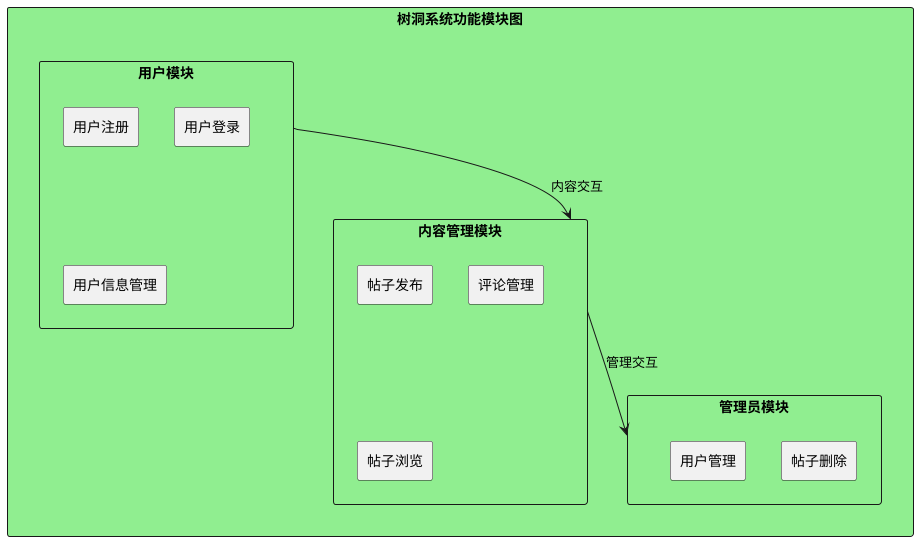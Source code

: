 @startuml

!define RECTANGLE_COLOR LightGreen

rectangle "树洞系统功能模块图" as TreeHoleModules #RECTANGLE_COLOR {
  rectangle "用户模块" as UserModule {
    rectangle "用户注册" as UserRegistration
    rectangle "用户登录" as UserLogin
    rectangle "用户信息管理" as UserManagement
  }

  rectangle "内容管理模块" as ContentModule {
    rectangle "帖子发布" as PostPublishing
    rectangle "评论管理" as CommentManagement
    rectangle "帖子浏览" as PostBrowsing
  }

  rectangle "管理员模块" as AdminModule {
    rectangle "帖子删除" as PostDeletion
    rectangle "用户管理" as UserAdminManagement
  }
}

UserModule --> ContentModule : "内容交互"
ContentModule --> AdminModule : "管理交互"

@enduml